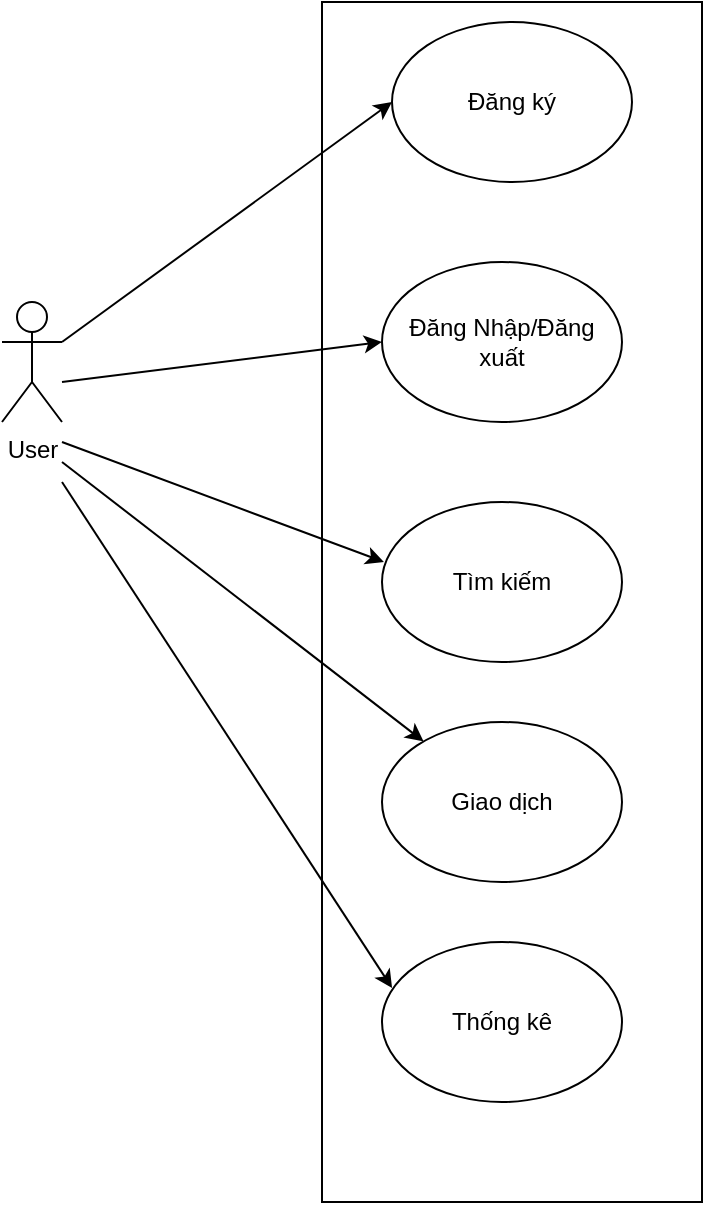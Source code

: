 <mxfile version="22.1.5" type="github">
  <diagram name="Page-1" id="DoKlQwzPdfIvYZbGda9p">
    <mxGraphModel dx="1430" dy="794" grid="1" gridSize="10" guides="1" tooltips="1" connect="1" arrows="1" fold="1" page="1" pageScale="1" pageWidth="850" pageHeight="1100" math="0" shadow="0">
      <root>
        <mxCell id="0" />
        <mxCell id="1" parent="0" />
        <mxCell id="68PY4NPqyGELXnpwq_If-24" value="" style="rounded=0;whiteSpace=wrap;html=1;" vertex="1" parent="1">
          <mxGeometry x="330" y="220" width="190" height="600" as="geometry" />
        </mxCell>
        <mxCell id="68PY4NPqyGELXnpwq_If-2" value="User" style="shape=umlActor;verticalLabelPosition=bottom;verticalAlign=top;html=1;outlineConnect=0;" vertex="1" parent="1">
          <mxGeometry x="170" y="370" width="30" height="60" as="geometry" />
        </mxCell>
        <mxCell id="68PY4NPqyGELXnpwq_If-3" value="Tìm kiếm" style="ellipse;whiteSpace=wrap;html=1;" vertex="1" parent="1">
          <mxGeometry x="360" y="470" width="120" height="80" as="geometry" />
        </mxCell>
        <mxCell id="68PY4NPqyGELXnpwq_If-6" value="Giao dịch" style="ellipse;whiteSpace=wrap;html=1;" vertex="1" parent="1">
          <mxGeometry x="360" y="580" width="120" height="80" as="geometry" />
        </mxCell>
        <mxCell id="68PY4NPqyGELXnpwq_If-4" value="Đăng Nhập/Đăng xuất" style="ellipse;whiteSpace=wrap;html=1;" vertex="1" parent="1">
          <mxGeometry x="360" y="350" width="120" height="80" as="geometry" />
        </mxCell>
        <mxCell id="68PY4NPqyGELXnpwq_If-12" value="" style="endArrow=classic;html=1;rounded=0;entryX=0;entryY=0.5;entryDx=0;entryDy=0;" edge="1" parent="1" target="68PY4NPqyGELXnpwq_If-4">
          <mxGeometry width="50" height="50" relative="1" as="geometry">
            <mxPoint x="200" y="410" as="sourcePoint" />
            <mxPoint x="250" y="360" as="targetPoint" />
          </mxGeometry>
        </mxCell>
        <mxCell id="68PY4NPqyGELXnpwq_If-13" value="" style="endArrow=classic;html=1;rounded=0;entryX=0.008;entryY=0.375;entryDx=0;entryDy=0;entryPerimeter=0;" edge="1" parent="1" target="68PY4NPqyGELXnpwq_If-3">
          <mxGeometry width="50" height="50" relative="1" as="geometry">
            <mxPoint x="200" y="440" as="sourcePoint" />
            <mxPoint x="250" y="390" as="targetPoint" />
          </mxGeometry>
        </mxCell>
        <mxCell id="68PY4NPqyGELXnpwq_If-14" value="" style="endArrow=classic;html=1;rounded=0;" edge="1" parent="1" target="68PY4NPqyGELXnpwq_If-6">
          <mxGeometry width="50" height="50" relative="1" as="geometry">
            <mxPoint x="200" y="450" as="sourcePoint" />
            <mxPoint x="250" y="400" as="targetPoint" />
          </mxGeometry>
        </mxCell>
        <mxCell id="68PY4NPqyGELXnpwq_If-18" value="Thống kê" style="ellipse;whiteSpace=wrap;html=1;" vertex="1" parent="1">
          <mxGeometry x="360" y="690" width="120" height="80" as="geometry" />
        </mxCell>
        <mxCell id="68PY4NPqyGELXnpwq_If-19" value="" style="endArrow=classic;html=1;rounded=0;entryX=0.042;entryY=0.288;entryDx=0;entryDy=0;entryPerimeter=0;" edge="1" parent="1" target="68PY4NPqyGELXnpwq_If-18">
          <mxGeometry width="50" height="50" relative="1" as="geometry">
            <mxPoint x="200" y="460" as="sourcePoint" />
            <mxPoint x="386" y="627" as="targetPoint" />
          </mxGeometry>
        </mxCell>
        <mxCell id="68PY4NPqyGELXnpwq_If-5" value="Đăng ký" style="ellipse;whiteSpace=wrap;html=1;" vertex="1" parent="1">
          <mxGeometry x="365" y="230" width="120" height="80" as="geometry" />
        </mxCell>
        <mxCell id="68PY4NPqyGELXnpwq_If-11" value="" style="endArrow=classic;html=1;rounded=0;entryX=0;entryY=0.5;entryDx=0;entryDy=0;" edge="1" parent="1" target="68PY4NPqyGELXnpwq_If-5">
          <mxGeometry width="50" height="50" relative="1" as="geometry">
            <mxPoint x="200" y="390" as="sourcePoint" />
            <mxPoint x="250" y="340" as="targetPoint" />
          </mxGeometry>
        </mxCell>
      </root>
    </mxGraphModel>
  </diagram>
</mxfile>
